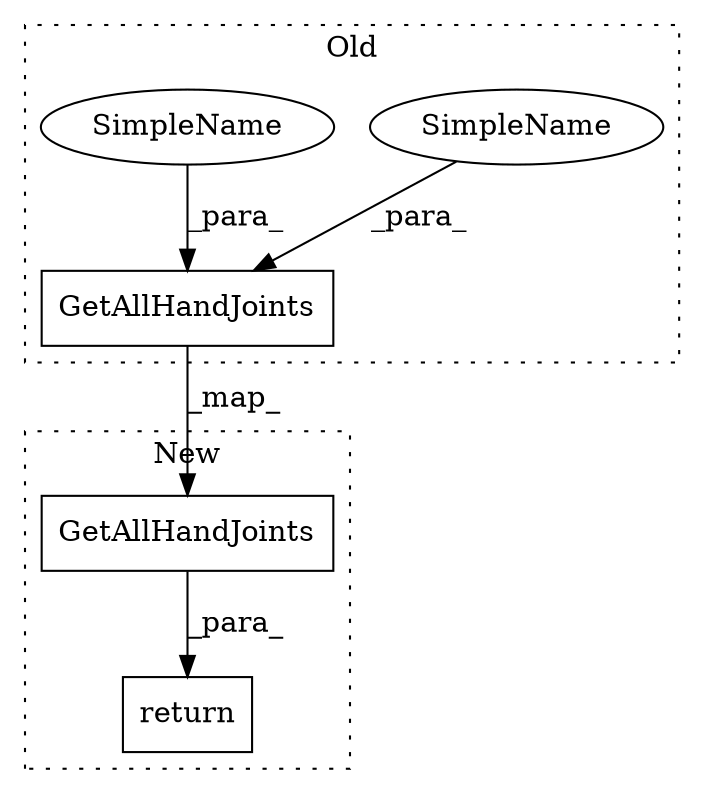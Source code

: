 digraph G {
subgraph cluster0 {
1 [label="GetAllHandJoints" a="32" s="8350,8421" l="17,1" shape="box"];
4 [label="SimpleName" a="42" s="8390" l="13" shape="ellipse"];
5 [label="SimpleName" a="42" s="8405" l="16" shape="ellipse"];
label = "Old";
style="dotted";
}
subgraph cluster1 {
2 [label="GetAllHandJoints" a="32" s="7964,8002" l="17,1" shape="box"];
3 [label="return" a="41" s="7957" l="7" shape="box"];
label = "New";
style="dotted";
}
1 -> 2 [label="_map_"];
2 -> 3 [label="_para_"];
4 -> 1 [label="_para_"];
5 -> 1 [label="_para_"];
}